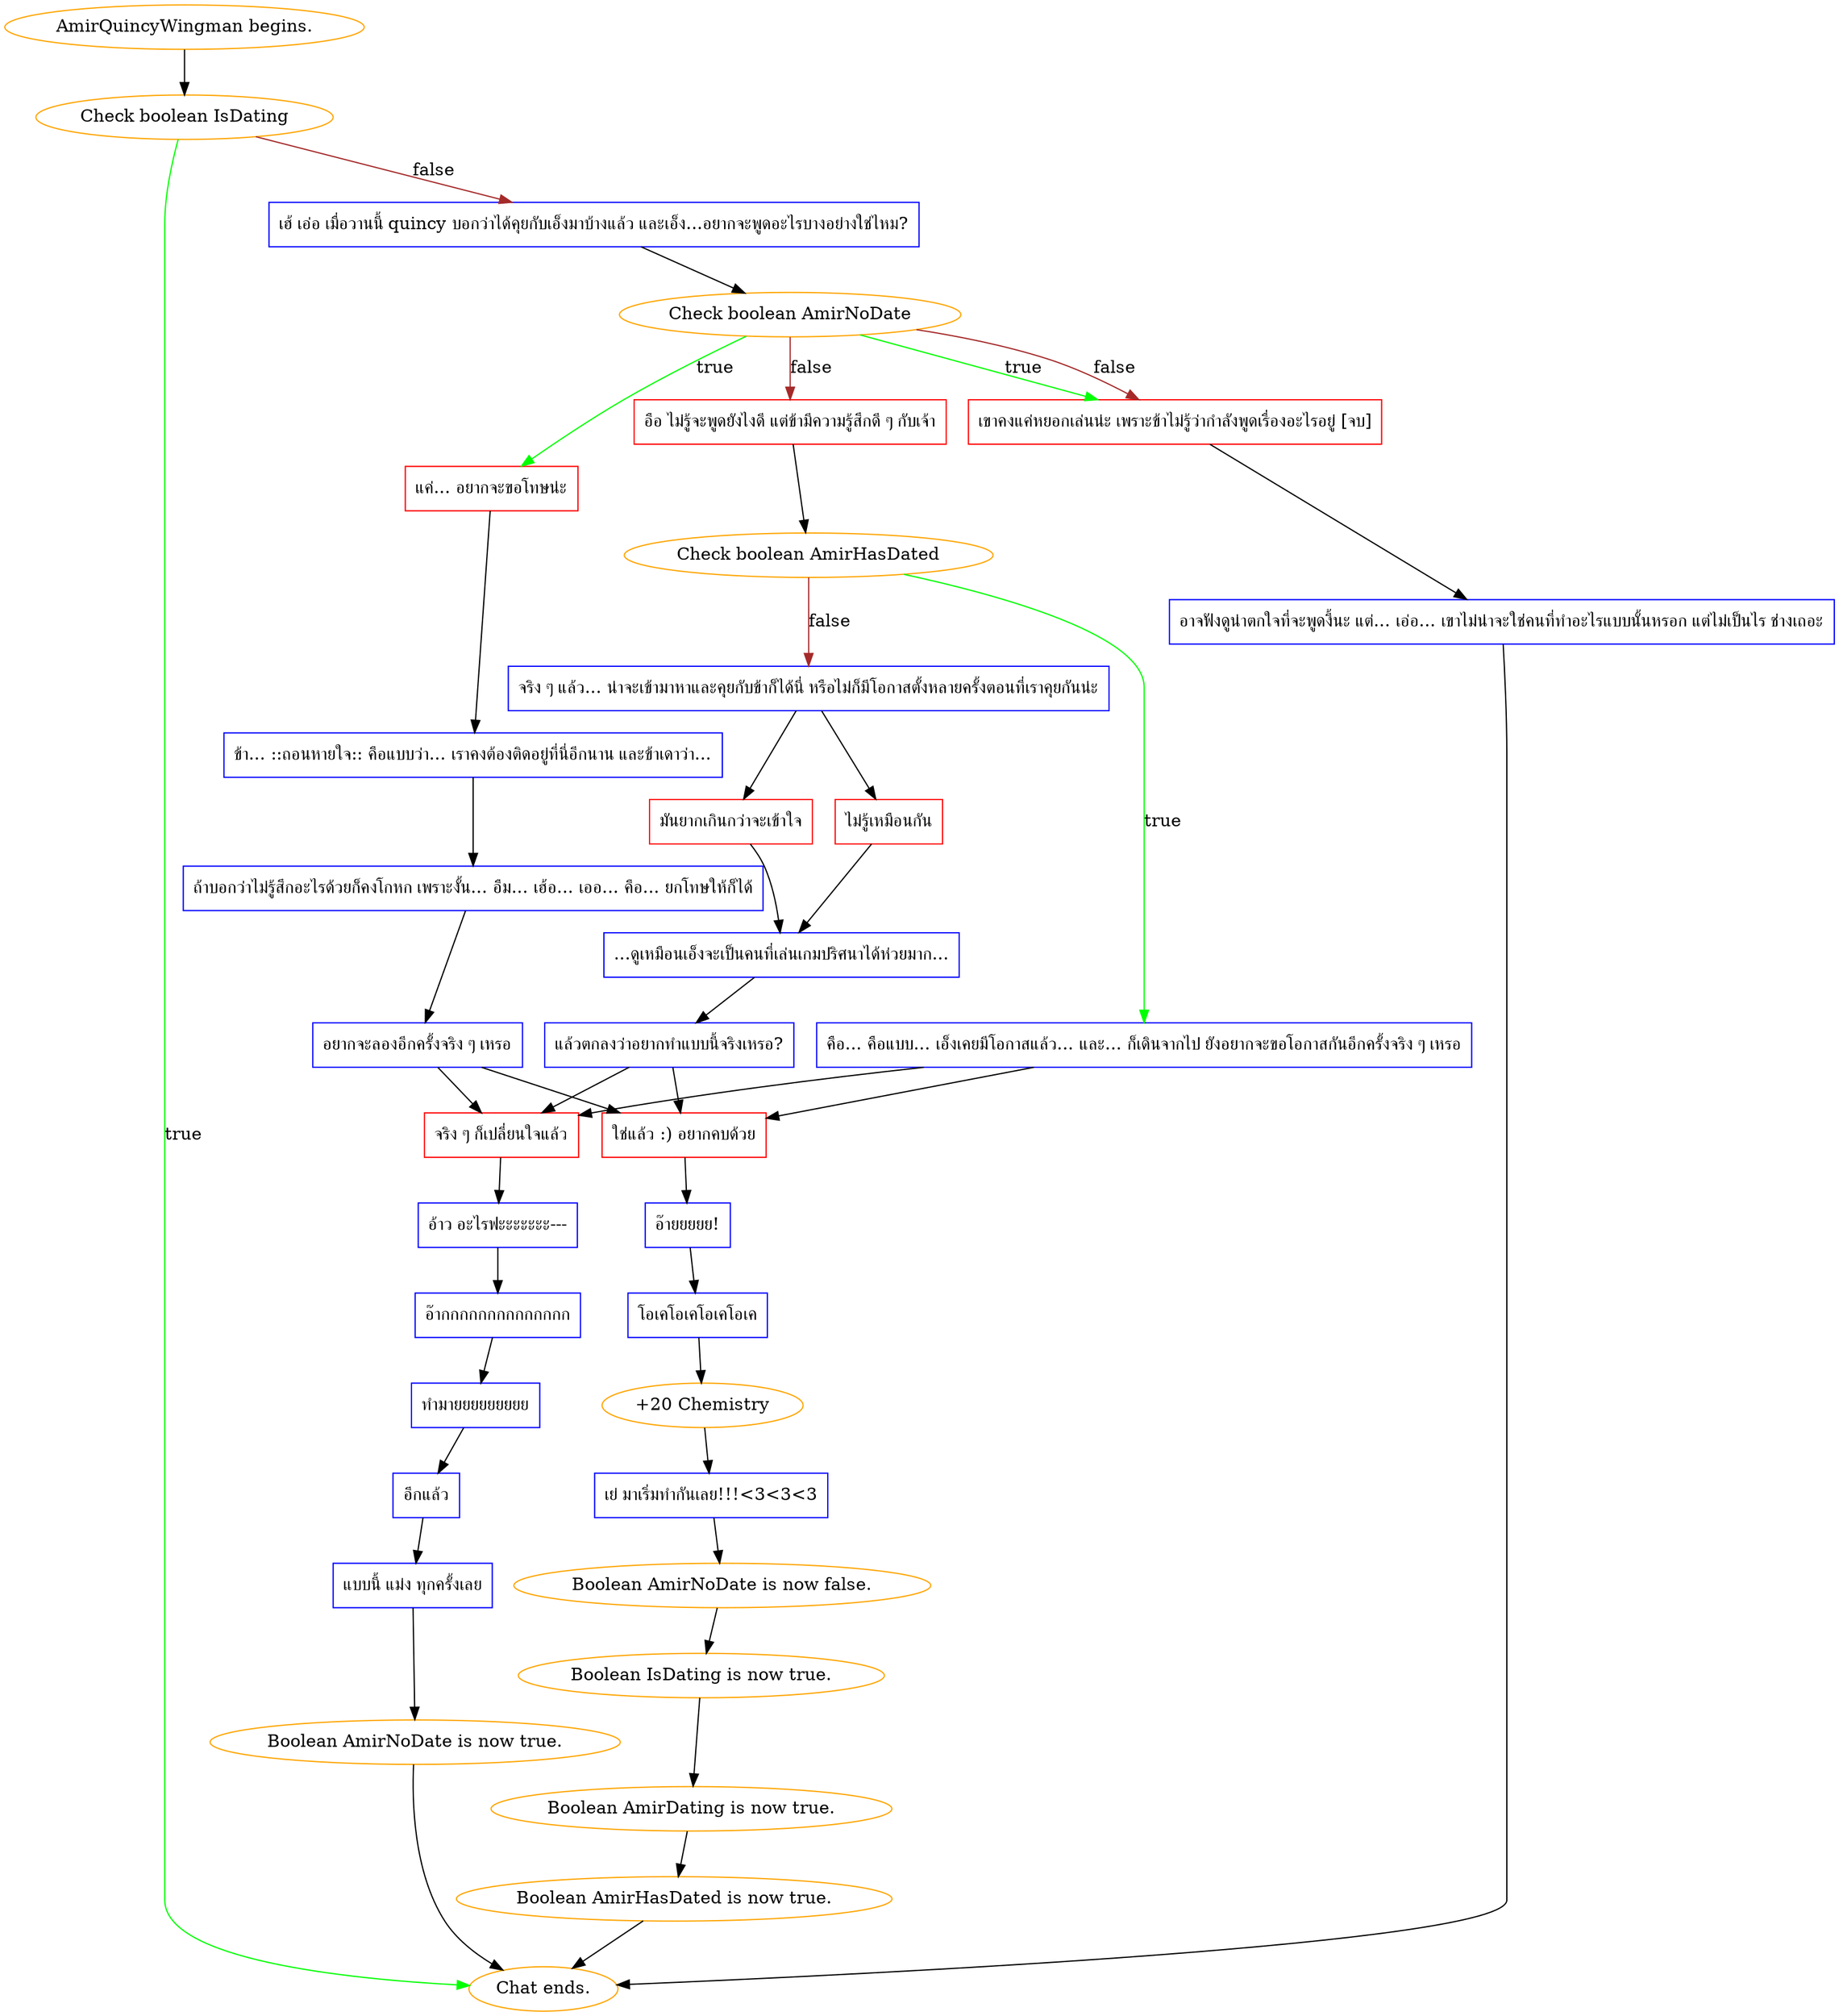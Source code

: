 digraph {
	"AmirQuincyWingman begins." [color=orange];
		"AmirQuincyWingman begins." -> j724089190;
	j724089190 [label="Check boolean IsDating",color=orange];
		j724089190 -> "Chat ends." [label=true,color=green];
		j724089190 -> j3564228993 [label=false,color=brown];
	"Chat ends." [color=orange];
	j3564228993 [label="เฮ้ เอ่อ เมื่อวานนี้ quincy บอกว่าได้คุยกับเอ็งมาบ้างแล้ว และเอ็ง...อยากจะพูดอะไรบางอย่างใช่ไหม?",shape=box,color=blue];
		j3564228993 -> j1713116651;
	j1713116651 [label="Check boolean AmirNoDate",color=orange];
		j1713116651 -> j3107659644 [label=true,color=green];
		j1713116651 -> j3908649926 [label=true,color=green];
		j1713116651 -> j1656689440 [label=false,color=brown];
		j1713116651 -> j3908649926 [label=false,color=brown];
	j3107659644 [label="แค่... อยากจะขอโทษน่ะ",shape=box,color=red];
		j3107659644 -> j4058623289;
	j3908649926 [label="เขาคงแค่หยอกเล่นน่ะ เพราะข้าไม่รู้ว่ากำลังพูดเรื่องอะไรอยู่ [จบ]",shape=box,color=red];
		j3908649926 -> j3513725923;
	j1656689440 [label="อือ ไม่รู้จะพูดยังไงดี แต่ข้ามีความรู้สึกดี ๆ กับเจ้า",shape=box,color=red];
		j1656689440 -> j3450431594;
	j4058623289 [label="ข้า... ::ถอนหายใจ:: คือแบบว่า... เราคงต้องติดอยู่ที่นี่อีกนาน และข้าเดาว่า...",shape=box,color=blue];
		j4058623289 -> j1055880266;
	j3513725923 [label="อาจฟังดูน่าตกใจที่จะพูดงี้นะ แต่... เอ่อ... เขาไม่น่าจะใช่คนที่ทำอะไรแบบนั้นหรอก แต่ไม่เป็นไร ช่างเถอะ",shape=box,color=blue];
		j3513725923 -> "Chat ends.";
	j3450431594 [label="Check boolean AmirHasDated",color=orange];
		j3450431594 -> j787837587 [label=true,color=green];
		j3450431594 -> j465385705 [label=false,color=brown];
	j1055880266 [label="ถ้าบอกว่าไม่รู้สึกอะไรด้วยก็คงโกหก เพราะงั้น... อืม... เฮ้อ... เออ... คือ... ยกโทษให้ก็ได้",shape=box,color=blue];
		j1055880266 -> j3731805239;
	j787837587 [label="คือ... คือแบบ... เอ็งเคยมีโอกาสแล้ว... และ... ก็เดินจากไป ยังอยากจะขอโอกาสกันอีกครั้งจริง ๆ เหรอ",shape=box,color=blue];
		j787837587 -> j1015670798;
		j787837587 -> j2619178238;
	j465385705 [label="จริง ๆ แล้ว... น่าจะเข้ามาหาและคุยกับข้าก็ได้นี่ หรือไม่ก็มีโอกาสตั้งหลายครั้งตอนที่เราคุยกันน่ะ",shape=box,color=blue];
		j465385705 -> j3360176630;
		j465385705 -> j2087547096;
	j3731805239 [label="อยากจะลองอีกครั้งจริง ๆ เหรอ",shape=box,color=blue];
		j3731805239 -> j1015670798;
		j3731805239 -> j2619178238;
	j1015670798 [label="ใช่แล้ว :) อยากคบด้วย",shape=box,color=red];
		j1015670798 -> j1551183926;
	j2619178238 [label="จริง ๆ ก็เปลี่ยนใจแล้ว",shape=box,color=red];
		j2619178238 -> j3172540096;
	j3360176630 [label="ไม่รู้เหมือนกัน",shape=box,color=red];
		j3360176630 -> j1757277552;
	j2087547096 [label="มันยากเกินกว่าจะเข้าใจ",shape=box,color=red];
		j2087547096 -> j1757277552;
	j1551183926 [label="อ๊ายยยยย!",shape=box,color=blue];
		j1551183926 -> j778760464;
	j3172540096 [label="อ้าว อะไรฟะะะะะะะ---",shape=box,color=blue];
		j3172540096 -> j3160663262;
	j1757277552 [label="...ดูเหมือนเอ็งจะเป็นคนที่เล่นเกมปริศนาได้ห่วยมาก...",shape=box,color=blue];
		j1757277552 -> j2924261434;
	j778760464 [label="โอเคโอเคโอเคโอเค",shape=box,color=blue];
		j778760464 -> j265367801;
	j3160663262 [label="อ๊ากกกกกกกกกกกกกก",shape=box,color=blue];
		j3160663262 -> j264718414;
	j2924261434 [label="แล้วตกลงว่าอยากทำแบบนี้จริงเหรอ?",shape=box,color=blue];
		j2924261434 -> j1015670798;
		j2924261434 -> j2619178238;
	j265367801 [label="+20 Chemistry",color=orange];
		j265367801 -> j2003863110;
	j264718414 [label="ทำมายยยยยยยยย",shape=box,color=blue];
		j264718414 -> j2255380930;
	j2003863110 [label="เย่ มาเริ่มทำกันเลย!!!<3<3<3",shape=box,color=blue];
		j2003863110 -> j1208662821;
	j2255380930 [label="อีกแล้ว",shape=box,color=blue];
		j2255380930 -> j2619558979;
	j1208662821 [label="Boolean AmirNoDate is now false.",color=orange];
		j1208662821 -> j218661509;
	j2619558979 [label="แบบนี้ แม่ง ทุกครั้งเลย",shape=box,color=blue];
		j2619558979 -> j1438323710;
	j218661509 [label="Boolean IsDating is now true.",color=orange];
		j218661509 -> j2815014746;
	j1438323710 [label="Boolean AmirNoDate is now true.",color=orange];
		j1438323710 -> "Chat ends.";
	j2815014746 [label="Boolean AmirDating is now true.",color=orange];
		j2815014746 -> j912964709;
	j912964709 [label="Boolean AmirHasDated is now true.",color=orange];
		j912964709 -> "Chat ends.";
}